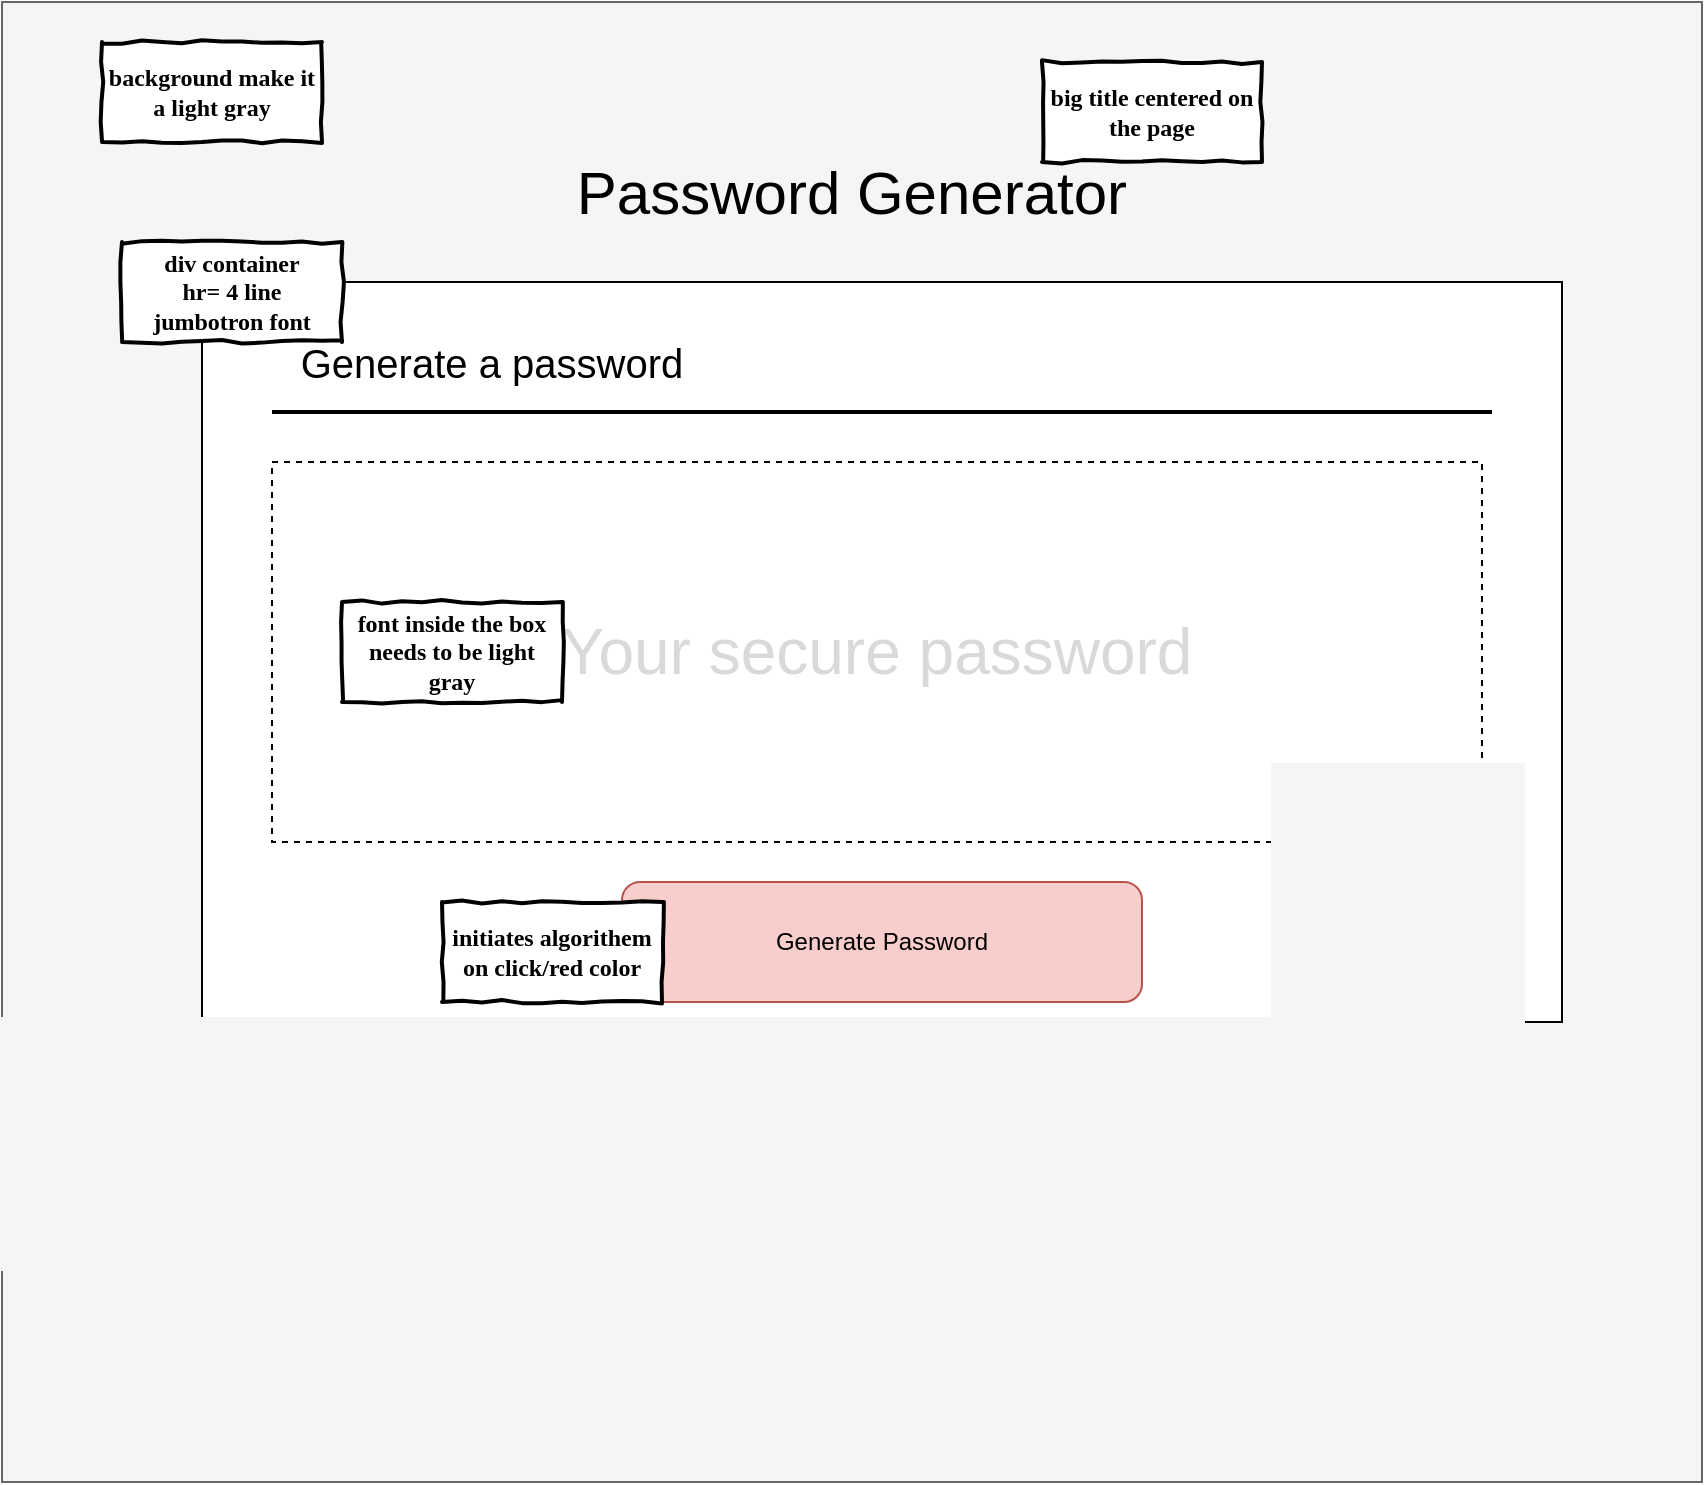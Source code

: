 <mxfile version="13.0.3" type="device"><diagram id="-7HWRxBi0VjKoMaMPI4X" name="Page-1"><mxGraphModel dx="775" dy="1840" grid="1" gridSize="10" guides="1" tooltips="1" connect="1" arrows="1" fold="1" page="1" pageScale="1" pageWidth="850" pageHeight="1100" math="0" shadow="0"><root><mxCell id="0"/><mxCell id="1" parent="0"/><mxCell id="F4aR9b35DpDeb6shlA89-19" value="" style="rounded=0;whiteSpace=wrap;html=1;fillColor=#f5f5f5;strokeColor=#666666;fontColor=#333333;" vertex="1" parent="1"><mxGeometry y="-1100" width="850" height="740" as="geometry"/></mxCell><mxCell id="F4aR9b35DpDeb6shlA89-1" value="&lt;font style=&quot;font-size: 30px&quot;&gt;Password Generator&lt;/font&gt;" style="text;html=1;strokeColor=none;fillColor=none;align=center;verticalAlign=middle;whiteSpace=wrap;rounded=0;" vertex="1" parent="1"><mxGeometry x="230" y="-1090" width="390" height="170" as="geometry"/></mxCell><mxCell id="F4aR9b35DpDeb6shlA89-4" value="" style="rounded=0;whiteSpace=wrap;html=1;" vertex="1" parent="1"><mxGeometry x="100" y="-960" width="680" height="370" as="geometry"/></mxCell><mxCell id="F4aR9b35DpDeb6shlA89-5" value="&lt;font style=&quot;font-size: 20px&quot;&gt;Generate a password&lt;/font&gt;" style="text;html=1;strokeColor=none;fillColor=none;align=center;verticalAlign=middle;whiteSpace=wrap;rounded=0;" vertex="1" parent="1"><mxGeometry x="80" y="-950" width="330" height="60" as="geometry"/></mxCell><mxCell id="F4aR9b35DpDeb6shlA89-7" value="div container&lt;br&gt;hr= 4 line&lt;br&gt;jumbotron font" style="html=1;whiteSpace=wrap;comic=1;strokeWidth=2;fontFamily=Comic Sans MS;fontStyle=1;" vertex="1" parent="1"><mxGeometry x="60" y="-980" width="110" height="50" as="geometry"/></mxCell><mxCell id="F4aR9b35DpDeb6shlA89-12" value="" style="line;strokeWidth=2;html=1;" vertex="1" parent="1"><mxGeometry x="135" y="-900" width="610" height="10" as="geometry"/></mxCell><mxCell id="F4aR9b35DpDeb6shlA89-14" value="Generate Password" style="rounded=1;whiteSpace=wrap;html=1;fillColor=#f8cecc;strokeColor=#b85450;" vertex="1" parent="1"><mxGeometry x="310" y="-660" width="260" height="60" as="geometry"/></mxCell><mxCell id="F4aR9b35DpDeb6shlA89-15" value="initiates algorithem on click/red color" style="html=1;whiteSpace=wrap;comic=1;strokeWidth=2;fontFamily=Comic Sans MS;fontStyle=1;" vertex="1" parent="1"><mxGeometry x="220" y="-650" width="110" height="50" as="geometry"/></mxCell><mxCell id="F4aR9b35DpDeb6shlA89-20" value="background make it a light gray" style="html=1;whiteSpace=wrap;comic=1;strokeWidth=2;fontFamily=Comic Sans MS;fontStyle=1;" vertex="1" parent="1"><mxGeometry x="50" y="-1080" width="110" height="50" as="geometry"/></mxCell><mxCell id="F4aR9b35DpDeb6shlA89-21" value="&lt;font style=&quot;font-size: 32px&quot; color=&quot;#d9d9d9&quot;&gt;Your secure password&lt;/font&gt;" style="rounded=0;whiteSpace=wrap;html=1;dashed=1;" vertex="1" parent="1"><mxGeometry x="135" y="-870" width="605" height="190" as="geometry"/></mxCell><mxCell id="F4aR9b35DpDeb6shlA89-22" value="font inside the box needs to be light gray" style="html=1;whiteSpace=wrap;comic=1;strokeWidth=2;fontFamily=Comic Sans MS;fontStyle=1;" vertex="1" parent="1"><mxGeometry x="170" y="-800" width="110" height="50" as="geometry"/></mxCell><mxCell id="F4aR9b35DpDeb6shlA89-23" value="big title centered on the page" style="html=1;whiteSpace=wrap;comic=1;strokeWidth=2;fontFamily=Comic Sans MS;fontStyle=1;" vertex="1" parent="1"><mxGeometry x="520" y="-1070" width="110" height="50" as="geometry"/></mxCell></root></mxGraphModel></diagram></mxfile>